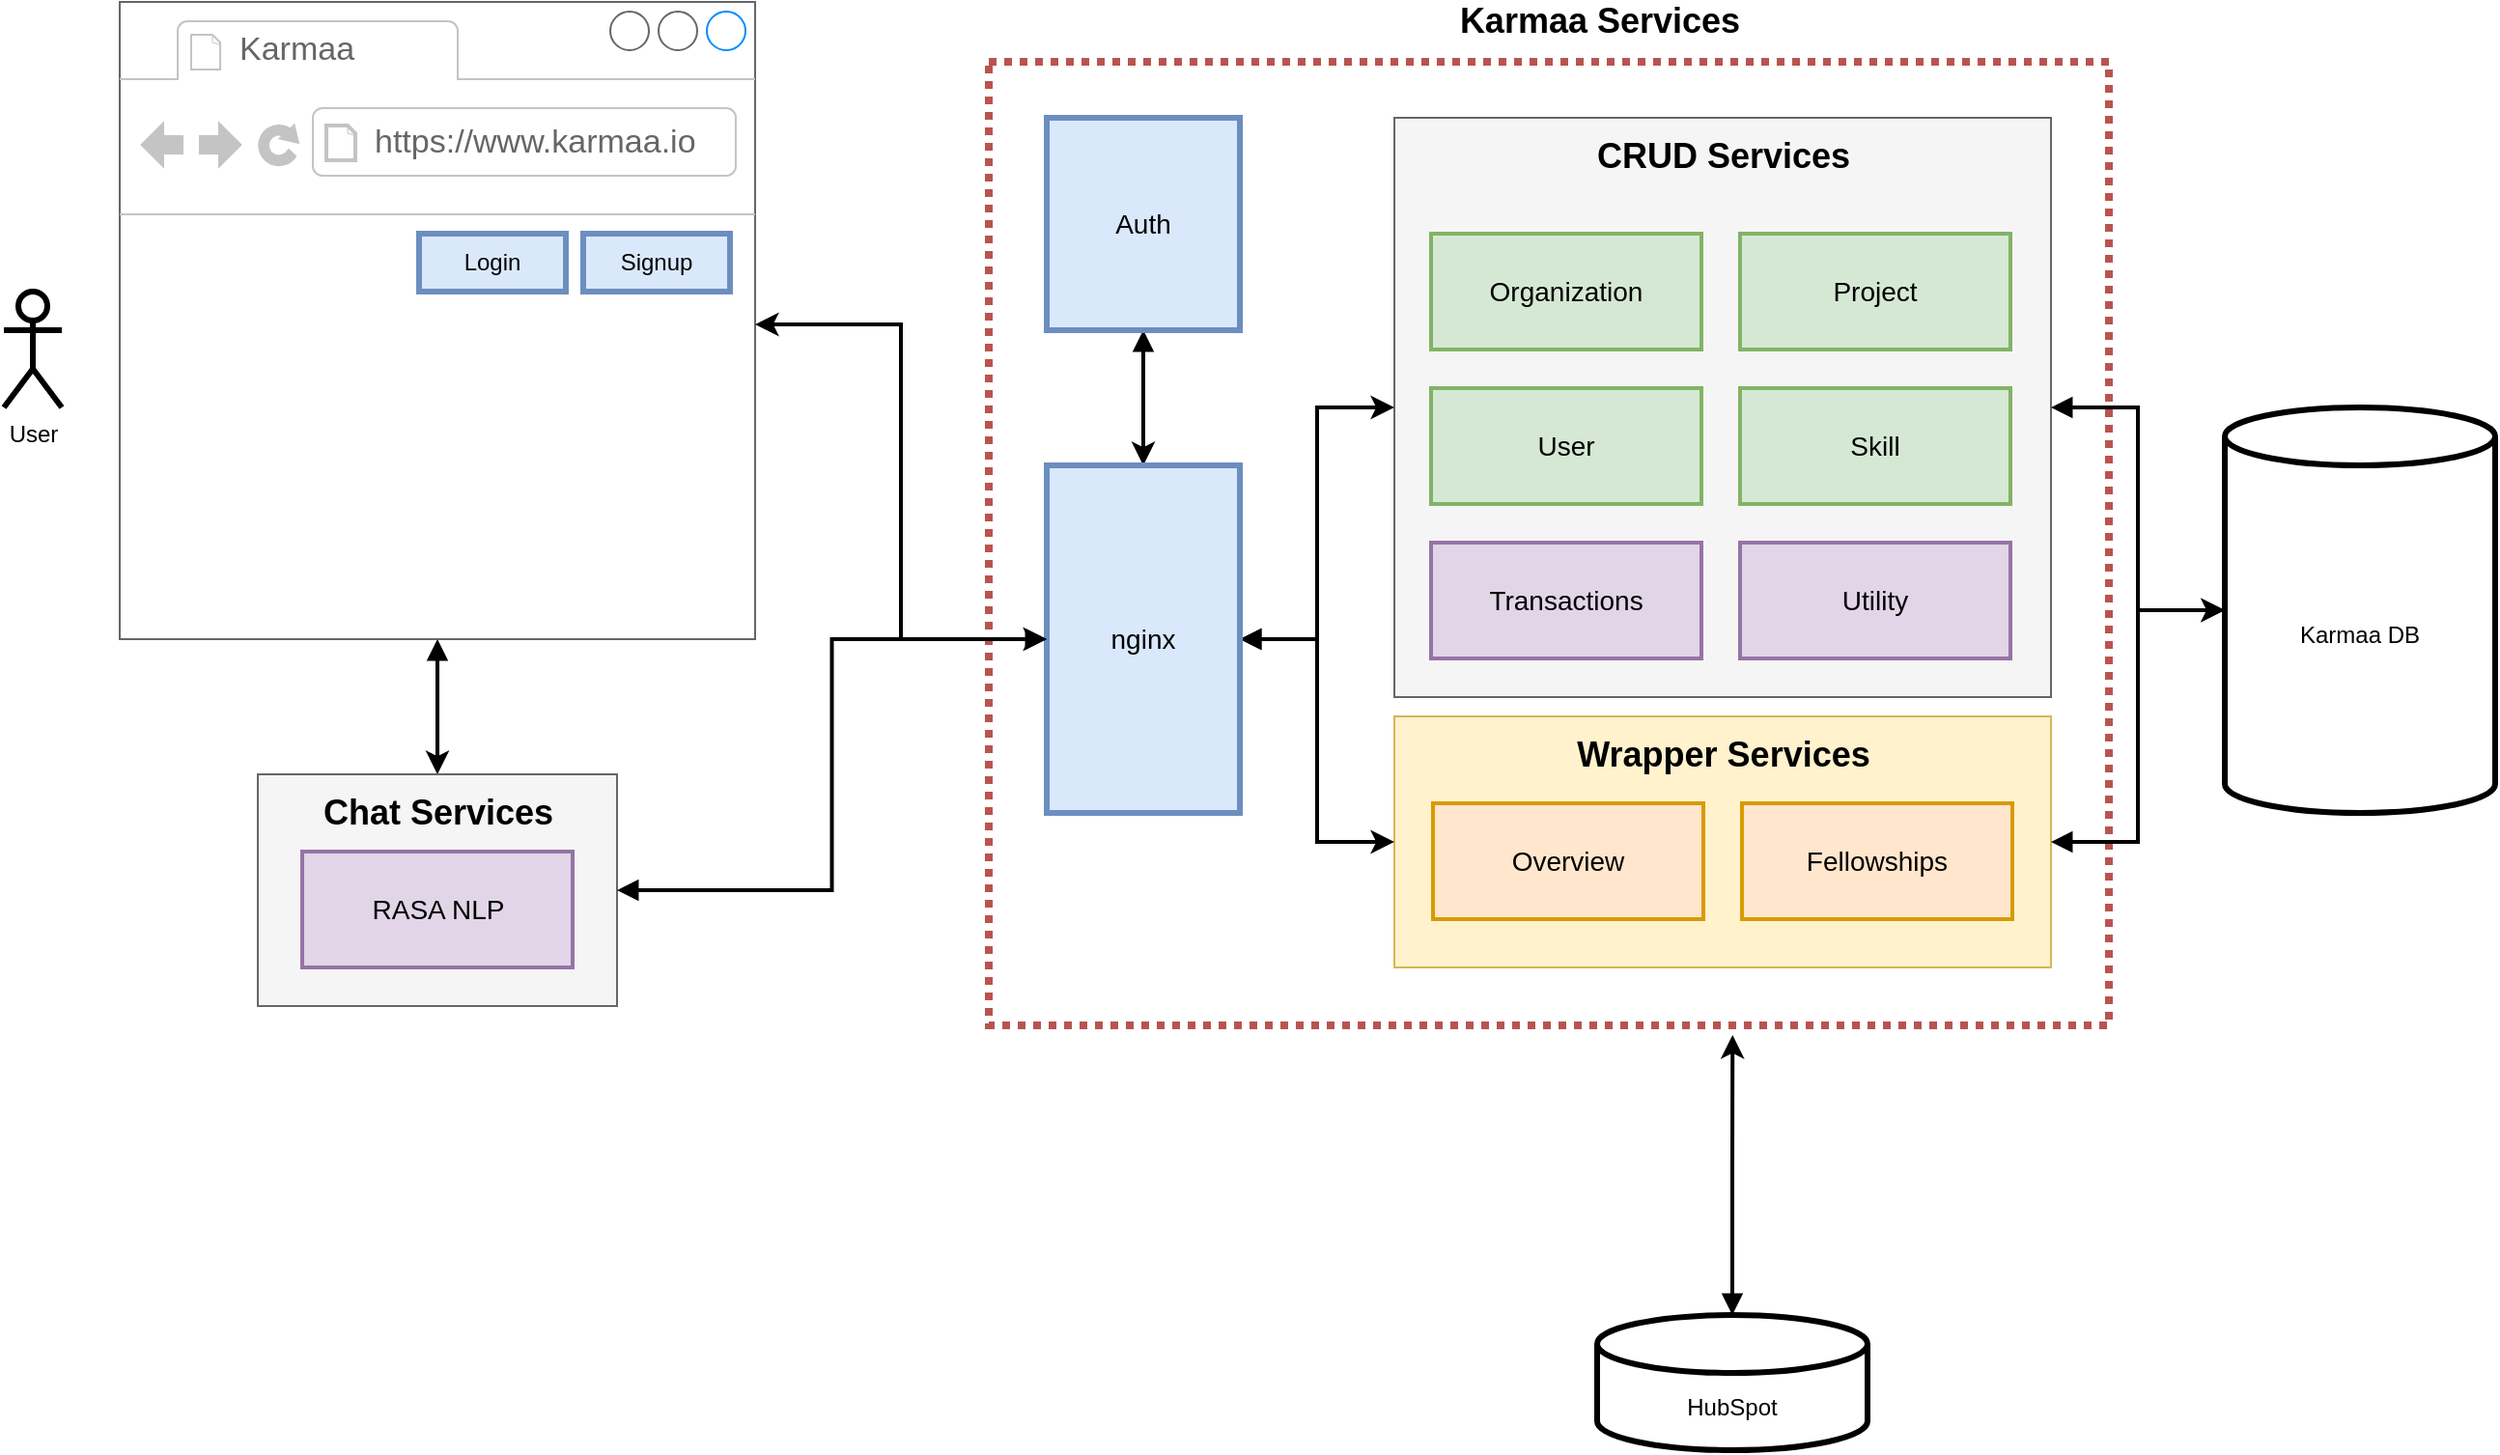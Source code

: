 <mxfile version="14.2.7" type="github" pages="3">
  <diagram id="zxgmYP1-IEC_MZR6KtDi" name="Karmaa Architecture">
    <mxGraphModel dx="1426" dy="834" grid="1" gridSize="10" guides="1" tooltips="1" connect="1" arrows="1" fold="1" page="1" pageScale="1" pageWidth="827" pageHeight="1169" math="0" shadow="0">
      <root>
        <mxCell id="0" />
        <mxCell id="1" parent="0" />
        <mxCell id="83grerelfM8BVkrKPYb5-55" style="edgeStyle=orthogonalEdgeStyle;rounded=0;orthogonalLoop=1;jettySize=auto;html=1;startArrow=block;startFill=1;strokeWidth=2;entryX=0.5;entryY=0;entryDx=0;entryDy=0;" parent="1" source="83grerelfM8BVkrKPYb5-1" target="83grerelfM8BVkrKPYb5-42" edge="1">
          <mxGeometry relative="1" as="geometry">
            <mxPoint x="374.5" y="400" as="targetPoint" />
          </mxGeometry>
        </mxCell>
        <mxCell id="83grerelfM8BVkrKPYb5-1" value="" style="strokeWidth=1;shadow=0;dashed=0;align=center;html=1;shape=mxgraph.mockup.containers.browserWindow;rSize=0;fillColor=#ffffff;strokeColor=#666666;mainText=,;recursiveResize=0;fontSize=24;fontColor=#000000;" parent="1" vertex="1">
          <mxGeometry x="210" y="80" width="329" height="330" as="geometry" />
        </mxCell>
        <mxCell id="83grerelfM8BVkrKPYb5-2" value="Karmaa&amp;nbsp;" style="strokeWidth=1;shadow=0;dashed=0;align=center;html=1;shape=mxgraph.mockup.containers.anchor;fontSize=17;fontColor=#666666;align=left;" parent="83grerelfM8BVkrKPYb5-1" vertex="1">
          <mxGeometry x="60" y="12" width="110" height="26" as="geometry" />
        </mxCell>
        <mxCell id="83grerelfM8BVkrKPYb5-3" value="https://www.karmaa.io" style="strokeWidth=1;shadow=0;dashed=0;align=center;html=1;shape=mxgraph.mockup.containers.anchor;rSize=0;fontSize=17;fontColor=#666666;align=left;" parent="83grerelfM8BVkrKPYb5-1" vertex="1">
          <mxGeometry x="130" y="60" width="250" height="26" as="geometry" />
        </mxCell>
        <mxCell id="83grerelfM8BVkrKPYb5-70" value="Signup" style="rounded=0;whiteSpace=wrap;html=1;strokeWidth=3;fillColor=#dae8fc;strokeColor=#6c8ebf;" parent="83grerelfM8BVkrKPYb5-1" vertex="1">
          <mxGeometry x="240" y="120" width="76" height="30" as="geometry" />
        </mxCell>
        <mxCell id="83grerelfM8BVkrKPYb5-74" value="Login" style="rounded=0;whiteSpace=wrap;html=1;strokeWidth=3;fillColor=#dae8fc;strokeColor=#6c8ebf;" parent="83grerelfM8BVkrKPYb5-1" vertex="1">
          <mxGeometry x="155" y="120" width="76" height="30" as="geometry" />
        </mxCell>
        <mxCell id="83grerelfM8BVkrKPYb5-41" value="" style="group" parent="1" vertex="1" connectable="0">
          <mxGeometry x="660" y="80" width="770" height="530" as="geometry" />
        </mxCell>
        <mxCell id="83grerelfM8BVkrKPYb5-4" value="" style="rounded=0;whiteSpace=wrap;html=1;strokeWidth=4;fontSize=18;align=center;fillColor=none;dashed=1;dashPattern=1 1;strokeColor=#b85450;" parent="83grerelfM8BVkrKPYb5-41" vertex="1">
          <mxGeometry y="31" width="580" height="499" as="geometry" />
        </mxCell>
        <mxCell id="83grerelfM8BVkrKPYb5-5" value="Karmaa Services" style="text;html=1;strokeColor=none;fillColor=none;align=center;verticalAlign=middle;whiteSpace=wrap;rounded=0;dashed=1;dashPattern=1 1;fontSize=18;fontStyle=1" parent="83grerelfM8BVkrKPYb5-41" vertex="1">
          <mxGeometry x="153" width="327" height="20" as="geometry" />
        </mxCell>
        <mxCell id="83grerelfM8BVkrKPYb5-20" style="edgeStyle=orthogonalEdgeStyle;rounded=0;orthogonalLoop=1;jettySize=auto;html=1;exitX=0.5;exitY=1;exitDx=0;exitDy=0;" parent="83grerelfM8BVkrKPYb5-41" source="83grerelfM8BVkrKPYb5-4" target="83grerelfM8BVkrKPYb5-4" edge="1">
          <mxGeometry relative="1" as="geometry" />
        </mxCell>
        <mxCell id="83grerelfM8BVkrKPYb5-30" value="" style="group;strokeWidth=2;" parent="83grerelfM8BVkrKPYb5-41" vertex="1" connectable="0">
          <mxGeometry x="210" y="100" width="340" height="260" as="geometry" />
        </mxCell>
        <mxCell id="83grerelfM8BVkrKPYb5-18" value="" style="rounded=0;whiteSpace=wrap;html=1;fillColor=#f5f5f5;strokeColor=#666666;fontColor=#333333;" parent="83grerelfM8BVkrKPYb5-30" vertex="1">
          <mxGeometry y="-40" width="340" height="300" as="geometry" />
        </mxCell>
        <mxCell id="83grerelfM8BVkrKPYb5-8" value="Organization" style="rounded=0;whiteSpace=wrap;html=1;strokeWidth=2;fontSize=14;align=center;fillColor=#d5e8d4;strokeColor=#82b366;" parent="83grerelfM8BVkrKPYb5-30" vertex="1">
          <mxGeometry x="19" y="20" width="140" height="60" as="geometry" />
        </mxCell>
        <mxCell id="83grerelfM8BVkrKPYb5-9" value="Project" style="rounded=0;whiteSpace=wrap;html=1;strokeWidth=2;fontSize=14;align=center;fillColor=#d5e8d4;strokeColor=#82b366;" parent="83grerelfM8BVkrKPYb5-30" vertex="1">
          <mxGeometry x="179" y="20" width="140" height="60" as="geometry" />
        </mxCell>
        <mxCell id="83grerelfM8BVkrKPYb5-10" value="User" style="rounded=0;whiteSpace=wrap;html=1;strokeWidth=2;fontSize=14;align=center;fillColor=#d5e8d4;strokeColor=#82b366;" parent="83grerelfM8BVkrKPYb5-30" vertex="1">
          <mxGeometry x="19" y="100" width="140" height="60" as="geometry" />
        </mxCell>
        <mxCell id="83grerelfM8BVkrKPYb5-11" value="Skill" style="rounded=0;whiteSpace=wrap;html=1;strokeWidth=2;fontSize=14;align=center;fillColor=#d5e8d4;strokeColor=#82b366;" parent="83grerelfM8BVkrKPYb5-30" vertex="1">
          <mxGeometry x="179" y="100" width="140" height="60" as="geometry" />
        </mxCell>
        <mxCell id="83grerelfM8BVkrKPYb5-13" value="Transactions" style="rounded=0;whiteSpace=wrap;html=1;strokeWidth=2;fontSize=14;align=center;fillColor=#e1d5e7;strokeColor=#9673a6;" parent="83grerelfM8BVkrKPYb5-30" vertex="1">
          <mxGeometry x="19" y="180" width="140" height="60" as="geometry" />
        </mxCell>
        <mxCell id="83grerelfM8BVkrKPYb5-14" value="Utility" style="rounded=0;whiteSpace=wrap;html=1;strokeWidth=2;fontSize=14;align=center;fillColor=#e1d5e7;strokeColor=#9673a6;" parent="83grerelfM8BVkrKPYb5-30" vertex="1">
          <mxGeometry x="179" y="180" width="140" height="60" as="geometry" />
        </mxCell>
        <mxCell id="83grerelfM8BVkrKPYb5-31" value="" style="group" parent="83grerelfM8BVkrKPYb5-41" vertex="1" connectable="0">
          <mxGeometry x="210" y="390" width="340" height="110" as="geometry" />
        </mxCell>
        <mxCell id="83grerelfM8BVkrKPYb5-19" value="" style="rounded=0;whiteSpace=wrap;html=1;fillColor=#fff2cc;strokeColor=#d6b656;" parent="83grerelfM8BVkrKPYb5-31" vertex="1">
          <mxGeometry y="-20" width="340" height="130" as="geometry" />
        </mxCell>
        <mxCell id="83grerelfM8BVkrKPYb5-15" value="Overview" style="rounded=0;whiteSpace=wrap;html=1;strokeWidth=2;fontSize=14;align=center;fillColor=#ffe6cc;strokeColor=#d79b00;" parent="83grerelfM8BVkrKPYb5-31" vertex="1">
          <mxGeometry x="20" y="25" width="140" height="60" as="geometry" />
        </mxCell>
        <mxCell id="83grerelfM8BVkrKPYb5-16" value="Fellowships" style="rounded=0;whiteSpace=wrap;html=1;strokeWidth=2;fontSize=14;align=center;fillColor=#ffe6cc;strokeColor=#d79b00;" parent="83grerelfM8BVkrKPYb5-31" vertex="1">
          <mxGeometry x="180" y="25" width="140" height="60" as="geometry" />
        </mxCell>
        <mxCell id="83grerelfM8BVkrKPYb5-34" value="Wrapper Services" style="text;html=1;strokeColor=none;fillColor=none;align=center;verticalAlign=middle;whiteSpace=wrap;rounded=0;dashed=1;dashPattern=1 1;fontSize=18;fontStyle=1" parent="83grerelfM8BVkrKPYb5-31" vertex="1">
          <mxGeometry x="6.5" y="-10" width="327" height="20" as="geometry" />
        </mxCell>
        <mxCell id="83grerelfM8BVkrKPYb5-32" value="CRUD Services" style="text;html=1;strokeColor=none;fillColor=none;align=center;verticalAlign=middle;whiteSpace=wrap;rounded=0;dashed=1;dashPattern=1 1;fontSize=18;fontStyle=1" parent="83grerelfM8BVkrKPYb5-41" vertex="1">
          <mxGeometry x="216.5" y="70" width="327" height="20" as="geometry" />
        </mxCell>
        <mxCell id="83grerelfM8BVkrKPYb5-57" style="edgeStyle=orthogonalEdgeStyle;rounded=0;orthogonalLoop=1;jettySize=auto;html=1;exitX=0.5;exitY=1;exitDx=0;exitDy=0;entryX=0.5;entryY=0;entryDx=0;entryDy=0;startArrow=block;startFill=1;strokeWidth=2;" parent="83grerelfM8BVkrKPYb5-41" source="83grerelfM8BVkrKPYb5-35" target="83grerelfM8BVkrKPYb5-36" edge="1">
          <mxGeometry relative="1" as="geometry" />
        </mxCell>
        <mxCell id="83grerelfM8BVkrKPYb5-35" value="Auth" style="rounded=0;whiteSpace=wrap;html=1;strokeWidth=3;fontSize=14;align=center;fillColor=#dae8fc;strokeColor=#6c8ebf;" parent="83grerelfM8BVkrKPYb5-41" vertex="1">
          <mxGeometry x="30" y="60" width="100" height="110" as="geometry" />
        </mxCell>
        <mxCell id="83grerelfM8BVkrKPYb5-58" style="edgeStyle=orthogonalEdgeStyle;rounded=0;orthogonalLoop=1;jettySize=auto;html=1;startArrow=block;startFill=1;strokeWidth=2;" parent="83grerelfM8BVkrKPYb5-41" source="83grerelfM8BVkrKPYb5-36" target="83grerelfM8BVkrKPYb5-18" edge="1">
          <mxGeometry relative="1" as="geometry" />
        </mxCell>
        <mxCell id="83grerelfM8BVkrKPYb5-59" style="edgeStyle=orthogonalEdgeStyle;rounded=0;orthogonalLoop=1;jettySize=auto;html=1;entryX=0;entryY=0.5;entryDx=0;entryDy=0;startArrow=block;startFill=1;strokeWidth=2;" parent="83grerelfM8BVkrKPYb5-41" source="83grerelfM8BVkrKPYb5-36" target="83grerelfM8BVkrKPYb5-19" edge="1">
          <mxGeometry relative="1" as="geometry" />
        </mxCell>
        <mxCell id="83grerelfM8BVkrKPYb5-36" value="nginx" style="rounded=0;whiteSpace=wrap;html=1;strokeWidth=3;fontSize=14;align=center;fillColor=#dae8fc;strokeColor=#6c8ebf;" parent="83grerelfM8BVkrKPYb5-41" vertex="1">
          <mxGeometry x="30" y="240" width="100" height="180" as="geometry" />
        </mxCell>
        <mxCell id="83grerelfM8BVkrKPYb5-78" value="Karmaa DB" style="shape=cylinder3;whiteSpace=wrap;html=1;boundedLbl=1;backgroundOutline=1;size=15;strokeWidth=3;" parent="83grerelfM8BVkrKPYb5-41" vertex="1">
          <mxGeometry x="640" y="210" width="140" height="210" as="geometry" />
        </mxCell>
        <mxCell id="83grerelfM8BVkrKPYb5-81" style="edgeStyle=orthogonalEdgeStyle;rounded=0;orthogonalLoop=1;jettySize=auto;html=1;exitX=1;exitY=0.5;exitDx=0;exitDy=0;entryX=0;entryY=0.5;entryDx=0;entryDy=0;entryPerimeter=0;startArrow=block;startFill=1;strokeWidth=2;" parent="83grerelfM8BVkrKPYb5-41" source="83grerelfM8BVkrKPYb5-18" target="83grerelfM8BVkrKPYb5-78" edge="1">
          <mxGeometry relative="1" as="geometry" />
        </mxCell>
        <mxCell id="83grerelfM8BVkrKPYb5-82" style="edgeStyle=orthogonalEdgeStyle;rounded=0;orthogonalLoop=1;jettySize=auto;html=1;startArrow=block;startFill=1;strokeWidth=2;" parent="83grerelfM8BVkrKPYb5-41" source="83grerelfM8BVkrKPYb5-19" target="83grerelfM8BVkrKPYb5-78" edge="1">
          <mxGeometry relative="1" as="geometry" />
        </mxCell>
        <mxCell id="83grerelfM8BVkrKPYb5-47" value="" style="group" parent="1" vertex="1" connectable="0">
          <mxGeometry x="281.5" y="480" width="186" height="120" as="geometry" />
        </mxCell>
        <mxCell id="83grerelfM8BVkrKPYb5-42" value="" style="rounded=0;whiteSpace=wrap;html=1;fillColor=#f5f5f5;strokeColor=#666666;fontColor=#333333;" parent="83grerelfM8BVkrKPYb5-47" vertex="1">
          <mxGeometry width="186" height="120" as="geometry" />
        </mxCell>
        <mxCell id="83grerelfM8BVkrKPYb5-43" value="RASA NLP" style="rounded=0;whiteSpace=wrap;html=1;strokeWidth=2;fontSize=14;align=center;fillColor=#e1d5e7;strokeColor=#9673a6;" parent="83grerelfM8BVkrKPYb5-47" vertex="1">
          <mxGeometry x="23" y="40" width="140" height="60" as="geometry" />
        </mxCell>
        <mxCell id="83grerelfM8BVkrKPYb5-46" value="Chat Services" style="text;html=1;strokeColor=none;fillColor=none;align=center;verticalAlign=middle;whiteSpace=wrap;rounded=0;dashed=1;dashPattern=1 1;fontSize=18;fontStyle=1" parent="83grerelfM8BVkrKPYb5-47" vertex="1">
          <mxGeometry x="23" y="10" width="140" height="20" as="geometry" />
        </mxCell>
        <mxCell id="83grerelfM8BVkrKPYb5-44" style="edgeStyle=none;rounded=0;orthogonalLoop=1;jettySize=auto;html=1;exitX=0.5;exitY=0;exitDx=0;exitDy=0;startArrow=block;startFill=1;strokeWidth=2;" parent="83grerelfM8BVkrKPYb5-47" source="83grerelfM8BVkrKPYb5-42" target="83grerelfM8BVkrKPYb5-42" edge="1">
          <mxGeometry relative="1" as="geometry" />
        </mxCell>
        <mxCell id="83grerelfM8BVkrKPYb5-45" style="edgeStyle=none;rounded=0;orthogonalLoop=1;jettySize=auto;html=1;exitX=0.5;exitY=1;exitDx=0;exitDy=0;startArrow=block;startFill=1;strokeWidth=2;" parent="83grerelfM8BVkrKPYb5-47" source="83grerelfM8BVkrKPYb5-42" target="83grerelfM8BVkrKPYb5-42" edge="1">
          <mxGeometry relative="1" as="geometry" />
        </mxCell>
        <mxCell id="83grerelfM8BVkrKPYb5-67" value="User" style="shape=umlActor;verticalLabelPosition=bottom;verticalAlign=top;html=1;outlineConnect=0;strokeWidth=3;" parent="1" vertex="1">
          <mxGeometry x="150" y="230" width="30" height="60" as="geometry" />
        </mxCell>
        <mxCell id="83grerelfM8BVkrKPYb5-73" style="edgeStyle=orthogonalEdgeStyle;rounded=0;orthogonalLoop=1;jettySize=auto;html=1;entryX=1;entryY=0.506;entryDx=0;entryDy=0;entryPerimeter=0;startArrow=block;startFill=1;strokeWidth=2;" parent="1" source="83grerelfM8BVkrKPYb5-36" target="83grerelfM8BVkrKPYb5-1" edge="1">
          <mxGeometry relative="1" as="geometry" />
        </mxCell>
        <mxCell id="83grerelfM8BVkrKPYb5-75" style="edgeStyle=orthogonalEdgeStyle;rounded=0;orthogonalLoop=1;jettySize=auto;html=1;startArrow=block;startFill=1;strokeWidth=2;" parent="1" source="83grerelfM8BVkrKPYb5-42" target="83grerelfM8BVkrKPYb5-36" edge="1">
          <mxGeometry relative="1" as="geometry" />
        </mxCell>
        <mxCell id="83grerelfM8BVkrKPYb5-84" style="edgeStyle=orthogonalEdgeStyle;rounded=0;orthogonalLoop=1;jettySize=auto;html=1;entryX=0.664;entryY=1.01;entryDx=0;entryDy=0;entryPerimeter=0;startArrow=block;startFill=1;strokeWidth=2;" parent="1" source="83grerelfM8BVkrKPYb5-83" target="83grerelfM8BVkrKPYb5-4" edge="1">
          <mxGeometry relative="1" as="geometry" />
        </mxCell>
        <mxCell id="83grerelfM8BVkrKPYb5-83" value="HubSpot" style="shape=cylinder3;whiteSpace=wrap;html=1;boundedLbl=1;backgroundOutline=1;size=15;strokeWidth=3;" parent="1" vertex="1">
          <mxGeometry x="975" y="760" width="140" height="70" as="geometry" />
        </mxCell>
      </root>
    </mxGraphModel>
  </diagram>
  <diagram id="cMxAG7ITLEKzx3FTOvy7" name="Signup">
    <mxGraphModel dx="1426" dy="834" grid="1" gridSize="10" guides="1" tooltips="1" connect="1" arrows="1" fold="1" page="1" pageScale="1" pageWidth="827" pageHeight="1169" math="0" shadow="0">
      <root>
        <mxCell id="wkjJqnjwWcYqQfZkLpr6-0" />
        <mxCell id="wkjJqnjwWcYqQfZkLpr6-1" parent="wkjJqnjwWcYqQfZkLpr6-0" />
        <mxCell id="lB_tu_uQn7vK-jX-YcgD-0" value="" style="strokeWidth=1;shadow=0;dashed=0;align=center;html=1;shape=mxgraph.mockup.containers.browserWindow;rSize=0;fillColor=#ffffff;strokeColor=#666666;mainText=,;recursiveResize=0;fontSize=24;fontColor=#000000;" parent="wkjJqnjwWcYqQfZkLpr6-1" vertex="1">
          <mxGeometry x="50" y="50" width="331" height="460" as="geometry" />
        </mxCell>
        <mxCell id="lB_tu_uQn7vK-jX-YcgD-1" value="Karmaa&amp;nbsp;" style="strokeWidth=1;shadow=0;dashed=0;align=center;html=1;shape=mxgraph.mockup.containers.anchor;fontSize=17;fontColor=#666666;align=left;" parent="lB_tu_uQn7vK-jX-YcgD-0" vertex="1">
          <mxGeometry x="60" y="12" width="110" height="26" as="geometry" />
        </mxCell>
        <mxCell id="lB_tu_uQn7vK-jX-YcgD-2" value="https://www.karmaa.io" style="strokeWidth=1;shadow=0;dashed=0;align=center;html=1;shape=mxgraph.mockup.containers.anchor;rSize=0;fontSize=17;fontColor=#666666;align=left;" parent="lB_tu_uQn7vK-jX-YcgD-0" vertex="1">
          <mxGeometry x="130" y="60" width="250" height="26" as="geometry" />
        </mxCell>
        <mxCell id="oU8pi4RPf1ax-M1fQcki-6" value="" style="group" parent="lB_tu_uQn7vK-jX-YcgD-0" vertex="1" connectable="0">
          <mxGeometry x="25.5" y="130" width="280" height="300" as="geometry" />
        </mxCell>
        <mxCell id="lB_tu_uQn7vK-jX-YcgD-5" value="" style="rounded=0;whiteSpace=wrap;html=1;strokeWidth=2;" parent="oU8pi4RPf1ax-M1fQcki-6" vertex="1">
          <mxGeometry width="280" height="300" as="geometry" />
        </mxCell>
        <mxCell id="lB_tu_uQn7vK-jX-YcgD-14" value="Submit" style="rounded=1;whiteSpace=wrap;html=1;strokeWidth=2;fillColor=#e1d5e7;strokeColor=#9673a6;" parent="oU8pi4RPf1ax-M1fQcki-6" vertex="1">
          <mxGeometry x="180" y="250" width="85" height="30" as="geometry" />
        </mxCell>
        <mxCell id="oU8pi4RPf1ax-M1fQcki-2" value="" style="group" parent="oU8pi4RPf1ax-M1fQcki-6" vertex="1" connectable="0">
          <mxGeometry x="15" y="12" width="250" height="50" as="geometry" />
        </mxCell>
        <mxCell id="lB_tu_uQn7vK-jX-YcgD-6" value="arun@karmaa.io" style="rounded=0;whiteSpace=wrap;html=1;strokeWidth=1;fillColor=#f5f5f5;strokeColor=#666666;fontColor=#333333;align=left;" parent="oU8pi4RPf1ax-M1fQcki-2" vertex="1">
          <mxGeometry y="20" width="250" height="30" as="geometry" />
        </mxCell>
        <mxCell id="lB_tu_uQn7vK-jX-YcgD-7" value="&lt;b&gt;Email&lt;/b&gt;" style="text;html=1;strokeColor=none;fillColor=none;align=left;verticalAlign=middle;whiteSpace=wrap;rounded=0;" parent="oU8pi4RPf1ax-M1fQcki-2" vertex="1">
          <mxGeometry width="40" height="20" as="geometry" />
        </mxCell>
        <mxCell id="oU8pi4RPf1ax-M1fQcki-3" value="" style="group" parent="oU8pi4RPf1ax-M1fQcki-6" vertex="1" connectable="0">
          <mxGeometry x="15" y="71" width="250" height="50" as="geometry" />
        </mxCell>
        <mxCell id="lB_tu_uQn7vK-jX-YcgD-9" value="" style="rounded=0;whiteSpace=wrap;html=1;strokeWidth=1;" parent="oU8pi4RPf1ax-M1fQcki-3" vertex="1">
          <mxGeometry y="20" width="250" height="30" as="geometry" />
        </mxCell>
        <mxCell id="lB_tu_uQn7vK-jX-YcgD-10" value="&lt;b&gt;Password&lt;/b&gt;" style="text;html=1;strokeColor=none;fillColor=none;align=left;verticalAlign=middle;whiteSpace=wrap;rounded=0;" parent="oU8pi4RPf1ax-M1fQcki-3" vertex="1">
          <mxGeometry width="50" height="20" as="geometry" />
        </mxCell>
        <mxCell id="oU8pi4RPf1ax-M1fQcki-4" value="" style="group" parent="oU8pi4RPf1ax-M1fQcki-6" vertex="1" connectable="0">
          <mxGeometry x="15" y="130" width="250" height="50" as="geometry" />
        </mxCell>
        <mxCell id="lB_tu_uQn7vK-jX-YcgD-11" value="" style="rounded=0;whiteSpace=wrap;html=1;strokeWidth=1;" parent="oU8pi4RPf1ax-M1fQcki-4" vertex="1">
          <mxGeometry y="20" width="250" height="30" as="geometry" />
        </mxCell>
        <mxCell id="lB_tu_uQn7vK-jX-YcgD-12" value="&lt;b&gt;Confirm Password&lt;/b&gt;" style="text;html=1;strokeColor=none;fillColor=none;align=left;verticalAlign=middle;whiteSpace=wrap;rounded=0;" parent="oU8pi4RPf1ax-M1fQcki-4" vertex="1">
          <mxGeometry width="110" height="20" as="geometry" />
        </mxCell>
        <mxCell id="oU8pi4RPf1ax-M1fQcki-5" value="" style="group" parent="oU8pi4RPf1ax-M1fQcki-6" vertex="1" connectable="0">
          <mxGeometry x="15" y="190" width="250" height="50" as="geometry" />
        </mxCell>
        <mxCell id="lB_tu_uQn7vK-jX-YcgD-8" value="&lt;b&gt;Token&lt;/b&gt;" style="text;html=1;strokeColor=none;fillColor=none;align=left;verticalAlign=middle;whiteSpace=wrap;rounded=0;" parent="oU8pi4RPf1ax-M1fQcki-5" vertex="1">
          <mxGeometry width="50" height="20" as="geometry" />
        </mxCell>
        <mxCell id="lB_tu_uQn7vK-jX-YcgD-13" value="" style="rounded=0;whiteSpace=wrap;html=1;strokeWidth=1;" parent="oU8pi4RPf1ax-M1fQcki-5" vertex="1">
          <mxGeometry y="20" width="250" height="30" as="geometry" />
        </mxCell>
        <mxCell id="p1pc0HwqqBuLV9qbrFce-0" value="" style="group" vertex="1" connectable="0" parent="wkjJqnjwWcYqQfZkLpr6-1">
          <mxGeometry x="700" y="40" width="300" height="280" as="geometry" />
        </mxCell>
        <mxCell id="p1pc0HwqqBuLV9qbrFce-1" value="" style="rounded=0;whiteSpace=wrap;html=1;strokeWidth=4;fontSize=18;align=center;fillColor=none;dashed=1;dashPattern=1 1;strokeColor=#b85450;" vertex="1" parent="p1pc0HwqqBuLV9qbrFce-0">
          <mxGeometry y="30" width="300" height="250" as="geometry" />
        </mxCell>
        <mxCell id="p1pc0HwqqBuLV9qbrFce-2" value="Auth Services" style="text;html=1;strokeColor=none;fillColor=none;align=center;verticalAlign=middle;whiteSpace=wrap;rounded=0;dashed=1;dashPattern=1 1;fontSize=18;fontStyle=1" vertex="1" parent="p1pc0HwqqBuLV9qbrFce-0">
          <mxGeometry x="75" width="150" height="20" as="geometry" />
        </mxCell>
        <mxCell id="p1pc0HwqqBuLV9qbrFce-3" value="" style="group" vertex="1" connectable="0" parent="wkjJqnjwWcYqQfZkLpr6-1">
          <mxGeometry x="610" y="240" width="80" height="80" as="geometry" />
        </mxCell>
        <mxCell id="p1pc0HwqqBuLV9qbrFce-4" value="" style="group" vertex="1" connectable="0" parent="p1pc0HwqqBuLV9qbrFce-3">
          <mxGeometry x="2" y="20" width="76" height="60" as="geometry" />
        </mxCell>
        <mxCell id="p1pc0HwqqBuLV9qbrFce-5" value="userId" style="rounded=0;whiteSpace=wrap;html=1;strokeWidth=3;fillColor=#d5e8d4;strokeColor=#82b366;" vertex="1" parent="p1pc0HwqqBuLV9qbrFce-4">
          <mxGeometry width="76" height="30" as="geometry" />
        </mxCell>
        <mxCell id="p1pc0HwqqBuLV9qbrFce-6" value="token" style="rounded=0;whiteSpace=wrap;html=1;strokeWidth=3;fillColor=#d5e8d4;strokeColor=#82b366;" vertex="1" parent="p1pc0HwqqBuLV9qbrFce-4">
          <mxGeometry y="30" width="76" height="30" as="geometry" />
        </mxCell>
        <mxCell id="p1pc0HwqqBuLV9qbrFce-7" value="&lt;font style=&quot;font-size: 14px&quot;&gt;Response&lt;/font&gt;" style="text;html=1;strokeColor=none;fillColor=none;align=center;verticalAlign=middle;whiteSpace=wrap;rounded=0;dashed=1;dashPattern=1 1;fontSize=18;fontStyle=1" vertex="1" parent="p1pc0HwqqBuLV9qbrFce-3">
          <mxGeometry width="80" height="20" as="geometry" />
        </mxCell>
        <mxCell id="rN9K3ydsVsT1S6UwcsdN-2" value="" style="group" vertex="1" connectable="0" parent="wkjJqnjwWcYqQfZkLpr6-1">
          <mxGeometry x="390" y="170" width="120" height="145" as="geometry" />
        </mxCell>
        <mxCell id="rN9K3ydsVsT1S6UwcsdN-0" value="confirm_password" style="rounded=0;whiteSpace=wrap;html=1;strokeWidth=3;fillColor=#fff2cc;strokeColor=#d6b656;" vertex="1" parent="rN9K3ydsVsT1S6UwcsdN-2">
          <mxGeometry x="4" y="85" width="116" height="30" as="geometry" />
        </mxCell>
        <mxCell id="rN9K3ydsVsT1S6UwcsdN-1" value="token" style="rounded=0;whiteSpace=wrap;html=1;strokeWidth=3;fillColor=#fff2cc;strokeColor=#d6b656;" vertex="1" parent="rN9K3ydsVsT1S6UwcsdN-2">
          <mxGeometry x="4" y="115" width="116" height="30" as="geometry" />
        </mxCell>
        <mxCell id="p1pc0HwqqBuLV9qbrFce-9" value="" style="group;fillColor=#d5e8d4;strokeColor=#82b366;" vertex="1" connectable="0" parent="rN9K3ydsVsT1S6UwcsdN-2">
          <mxGeometry x="4" y="25" width="116" height="60" as="geometry" />
        </mxCell>
        <mxCell id="p1pc0HwqqBuLV9qbrFce-10" value="email" style="rounded=0;whiteSpace=wrap;html=1;strokeWidth=3;fillColor=#fff2cc;strokeColor=#d6b656;" vertex="1" parent="p1pc0HwqqBuLV9qbrFce-9">
          <mxGeometry width="116" height="30" as="geometry" />
        </mxCell>
        <mxCell id="p1pc0HwqqBuLV9qbrFce-11" value="password" style="rounded=0;whiteSpace=wrap;html=1;strokeWidth=3;fillColor=#fff2cc;strokeColor=#d6b656;" vertex="1" parent="p1pc0HwqqBuLV9qbrFce-9">
          <mxGeometry y="30" width="116" height="30" as="geometry" />
        </mxCell>
        <mxCell id="p1pc0HwqqBuLV9qbrFce-12" value="&lt;font style=&quot;font-size: 14px&quot;&gt;Request&lt;/font&gt;" style="text;html=1;strokeColor=none;fillColor=none;align=center;verticalAlign=middle;whiteSpace=wrap;rounded=0;dashed=1;dashPattern=1 1;fontSize=18;fontStyle=1" vertex="1" parent="rN9K3ydsVsT1S6UwcsdN-2">
          <mxGeometry x="20" width="80" height="20" as="geometry" />
        </mxCell>
        <mxCell id="rN9K3ydsVsT1S6UwcsdN-3" style="edgeStyle=orthogonalEdgeStyle;rounded=0;orthogonalLoop=1;jettySize=auto;html=1;exitX=1;exitY=0.5;exitDx=0;exitDy=0;entryX=0;entryY=0.5;entryDx=0;entryDy=0;startArrow=block;startFill=1;strokeWidth=2;" edge="1" parent="wkjJqnjwWcYqQfZkLpr6-1" source="lB_tu_uQn7vK-jX-YcgD-5" target="p1pc0HwqqBuLV9qbrFce-1">
          <mxGeometry relative="1" as="geometry" />
        </mxCell>
        <mxCell id="rN9K3ydsVsT1S6UwcsdN-4" value="&lt;font style=&quot;font-size: 14px&quot;&gt;&amp;nbsp;Signup API&amp;nbsp;&lt;/font&gt;" style="edgeLabel;html=1;align=center;verticalAlign=middle;resizable=0;points=[];" vertex="1" connectable="0" parent="rN9K3ydsVsT1S6UwcsdN-3">
          <mxGeometry x="0.495" y="1" relative="1" as="geometry">
            <mxPoint x="31.5" y="-2" as="offset" />
          </mxGeometry>
        </mxCell>
      </root>
    </mxGraphModel>
  </diagram>
  <diagram id="SNwP0mK6hj7jzuas6UhF" name="Login">
    <mxGraphModel dx="1426" dy="834" grid="1" gridSize="10" guides="1" tooltips="1" connect="1" arrows="1" fold="1" page="1" pageScale="1" pageWidth="827" pageHeight="1169" math="0" shadow="0">
      <root>
        <mxCell id="Xt7Ldbrndr_xdZUSoPrJ-0" />
        <mxCell id="Xt7Ldbrndr_xdZUSoPrJ-1" parent="Xt7Ldbrndr_xdZUSoPrJ-0" />
        <mxCell id="2B5Or4L2Tjcdel5Vqy68-0" value="" style="strokeWidth=1;shadow=0;dashed=0;align=center;html=1;shape=mxgraph.mockup.containers.browserWindow;rSize=0;fillColor=#ffffff;strokeColor=#666666;mainText=,;recursiveResize=0;fontSize=24;fontColor=#000000;" parent="Xt7Ldbrndr_xdZUSoPrJ-1" vertex="1">
          <mxGeometry x="40" y="110" width="329" height="330" as="geometry" />
        </mxCell>
        <mxCell id="2B5Or4L2Tjcdel5Vqy68-1" value="Karmaa&amp;nbsp;" style="strokeWidth=1;shadow=0;dashed=0;align=center;html=1;shape=mxgraph.mockup.containers.anchor;fontSize=17;fontColor=#666666;align=left;" parent="2B5Or4L2Tjcdel5Vqy68-0" vertex="1">
          <mxGeometry x="60" y="12" width="110" height="26" as="geometry" />
        </mxCell>
        <mxCell id="2B5Or4L2Tjcdel5Vqy68-2" value="https://www.karmaa.io" style="strokeWidth=1;shadow=0;dashed=0;align=center;html=1;shape=mxgraph.mockup.containers.anchor;rSize=0;fontSize=17;fontColor=#666666;align=left;" parent="2B5Or4L2Tjcdel5Vqy68-0" vertex="1">
          <mxGeometry x="130" y="60" width="250" height="26" as="geometry" />
        </mxCell>
        <mxCell id="QkSCwwRMAFzIGB-AFtes-18" value="" style="group" parent="2B5Or4L2Tjcdel5Vqy68-0" vertex="1" connectable="0">
          <mxGeometry x="24.5" y="120" width="280" height="190" as="geometry" />
        </mxCell>
        <mxCell id="2B5Or4L2Tjcdel5Vqy68-5" value="" style="rounded=0;whiteSpace=wrap;html=1;strokeWidth=2;" parent="QkSCwwRMAFzIGB-AFtes-18" vertex="1">
          <mxGeometry width="280" height="190" as="geometry" />
        </mxCell>
        <mxCell id="2B5Or4L2Tjcdel5Vqy68-7" value="" style="group" parent="QkSCwwRMAFzIGB-AFtes-18" vertex="1" connectable="0">
          <mxGeometry x="15" y="12" width="250" height="50" as="geometry" />
        </mxCell>
        <mxCell id="2B5Or4L2Tjcdel5Vqy68-8" value="arun@karmaa.io" style="rounded=0;whiteSpace=wrap;html=1;strokeWidth=1;align=left;" parent="2B5Or4L2Tjcdel5Vqy68-7" vertex="1">
          <mxGeometry y="20" width="250" height="30" as="geometry" />
        </mxCell>
        <mxCell id="2B5Or4L2Tjcdel5Vqy68-9" value="&lt;b&gt;Email&lt;/b&gt;" style="text;html=1;strokeColor=none;fillColor=none;align=left;verticalAlign=middle;whiteSpace=wrap;rounded=0;" parent="2B5Or4L2Tjcdel5Vqy68-7" vertex="1">
          <mxGeometry width="40" height="20" as="geometry" />
        </mxCell>
        <mxCell id="2B5Or4L2Tjcdel5Vqy68-10" value="" style="group" parent="QkSCwwRMAFzIGB-AFtes-18" vertex="1" connectable="0">
          <mxGeometry x="15" y="71" width="250" height="50" as="geometry" />
        </mxCell>
        <mxCell id="2B5Or4L2Tjcdel5Vqy68-11" value="" style="rounded=0;whiteSpace=wrap;html=1;strokeWidth=1;" parent="2B5Or4L2Tjcdel5Vqy68-10" vertex="1">
          <mxGeometry y="20" width="250" height="30" as="geometry" />
        </mxCell>
        <mxCell id="2B5Or4L2Tjcdel5Vqy68-12" value="&lt;b&gt;Password&lt;/b&gt;" style="text;html=1;strokeColor=none;fillColor=none;align=left;verticalAlign=middle;whiteSpace=wrap;rounded=0;" parent="2B5Or4L2Tjcdel5Vqy68-10" vertex="1">
          <mxGeometry width="50" height="20" as="geometry" />
        </mxCell>
        <mxCell id="2B5Or4L2Tjcdel5Vqy68-3" value="Login" style="rounded=0;whiteSpace=wrap;html=1;strokeWidth=3;fillColor=#dae8fc;strokeColor=#6c8ebf;" parent="QkSCwwRMAFzIGB-AFtes-18" vertex="1">
          <mxGeometry x="189" y="140" width="76" height="30" as="geometry" />
        </mxCell>
        <mxCell id="dTq5dtopgJnEoKw3Aop3-6" value="" style="group" parent="Xt7Ldbrndr_xdZUSoPrJ-1" vertex="1" connectable="0">
          <mxGeometry x="600" y="170" width="300" height="280" as="geometry" />
        </mxCell>
        <mxCell id="zkc6oWrVv7mSTEySl-gf-0" value="" style="rounded=0;whiteSpace=wrap;html=1;strokeWidth=4;fontSize=18;align=center;fillColor=none;dashed=1;dashPattern=1 1;strokeColor=#b85450;" parent="dTq5dtopgJnEoKw3Aop3-6" vertex="1">
          <mxGeometry y="30" width="300" height="250" as="geometry" />
        </mxCell>
        <mxCell id="zkc6oWrVv7mSTEySl-gf-1" value="Auth Services" style="text;html=1;strokeColor=none;fillColor=none;align=center;verticalAlign=middle;whiteSpace=wrap;rounded=0;dashed=1;dashPattern=1 1;fontSize=18;fontStyle=1" parent="dTq5dtopgJnEoKw3Aop3-6" vertex="1">
          <mxGeometry x="75" width="150" height="20" as="geometry" />
        </mxCell>
        <mxCell id="dTq5dtopgJnEoKw3Aop3-11" value="" style="group" parent="Xt7Ldbrndr_xdZUSoPrJ-1" vertex="1" connectable="0">
          <mxGeometry x="500" y="330" width="80" height="80" as="geometry" />
        </mxCell>
        <mxCell id="QkSCwwRMAFzIGB-AFtes-8" value="" style="group" parent="dTq5dtopgJnEoKw3Aop3-11" vertex="1" connectable="0">
          <mxGeometry x="2" y="20" width="76" height="60" as="geometry" />
        </mxCell>
        <mxCell id="QkSCwwRMAFzIGB-AFtes-6" value="userId" style="rounded=0;whiteSpace=wrap;html=1;strokeWidth=3;fillColor=#d5e8d4;strokeColor=#82b366;" parent="QkSCwwRMAFzIGB-AFtes-8" vertex="1">
          <mxGeometry width="76" height="30" as="geometry" />
        </mxCell>
        <mxCell id="QkSCwwRMAFzIGB-AFtes-7" value="token" style="rounded=0;whiteSpace=wrap;html=1;strokeWidth=3;fillColor=#d5e8d4;strokeColor=#82b366;" parent="QkSCwwRMAFzIGB-AFtes-8" vertex="1">
          <mxGeometry y="30" width="76" height="30" as="geometry" />
        </mxCell>
        <mxCell id="dTq5dtopgJnEoKw3Aop3-10" value="&lt;font style=&quot;font-size: 14px&quot;&gt;Response&lt;/font&gt;" style="text;html=1;strokeColor=none;fillColor=none;align=center;verticalAlign=middle;whiteSpace=wrap;rounded=0;dashed=1;dashPattern=1 1;fontSize=18;fontStyle=1" parent="dTq5dtopgJnEoKw3Aop3-11" vertex="1">
          <mxGeometry width="80" height="20" as="geometry" />
        </mxCell>
        <mxCell id="dTq5dtopgJnEoKw3Aop3-12" value="" style="group" parent="Xt7Ldbrndr_xdZUSoPrJ-1" vertex="1" connectable="0">
          <mxGeometry x="377" y="228" width="80" height="85" as="geometry" />
        </mxCell>
        <mxCell id="QkSCwwRMAFzIGB-AFtes-14" value="" style="group;fillColor=#d5e8d4;strokeColor=#82b366;" parent="dTq5dtopgJnEoKw3Aop3-12" vertex="1" connectable="0">
          <mxGeometry x="4" y="25" width="76" height="60" as="geometry" />
        </mxCell>
        <mxCell id="QkSCwwRMAFzIGB-AFtes-15" value="email" style="rounded=0;whiteSpace=wrap;html=1;strokeWidth=3;fillColor=#fff2cc;strokeColor=#d6b656;" parent="QkSCwwRMAFzIGB-AFtes-14" vertex="1">
          <mxGeometry width="76" height="30" as="geometry" />
        </mxCell>
        <mxCell id="QkSCwwRMAFzIGB-AFtes-16" value="password" style="rounded=0;whiteSpace=wrap;html=1;strokeWidth=3;fillColor=#fff2cc;strokeColor=#d6b656;" parent="QkSCwwRMAFzIGB-AFtes-14" vertex="1">
          <mxGeometry y="30" width="76" height="30" as="geometry" />
        </mxCell>
        <mxCell id="dTq5dtopgJnEoKw3Aop3-9" value="&lt;font style=&quot;font-size: 14px&quot;&gt;Request&lt;/font&gt;" style="text;html=1;strokeColor=none;fillColor=none;align=center;verticalAlign=middle;whiteSpace=wrap;rounded=0;dashed=1;dashPattern=1 1;fontSize=18;fontStyle=1" parent="dTq5dtopgJnEoKw3Aop3-12" vertex="1">
          <mxGeometry width="80" height="20" as="geometry" />
        </mxCell>
        <mxCell id="dTq5dtopgJnEoKw3Aop3-5" value="&lt;font style=&quot;font-size: 14px&quot;&gt;&amp;nbsp;Login API&amp;nbsp;&lt;/font&gt;" style="edgeStyle=orthogonalEdgeStyle;rounded=0;orthogonalLoop=1;jettySize=auto;html=1;entryX=0;entryY=0.5;entryDx=0;entryDy=0;startArrow=block;startFill=1;strokeWidth=2;exitX=1;exitY=0.5;exitDx=0;exitDy=0;" parent="Xt7Ldbrndr_xdZUSoPrJ-1" source="2B5Or4L2Tjcdel5Vqy68-5" target="zkc6oWrVv7mSTEySl-gf-0" edge="1">
          <mxGeometry relative="1" as="geometry" />
        </mxCell>
      </root>
    </mxGraphModel>
  </diagram>
</mxfile>
